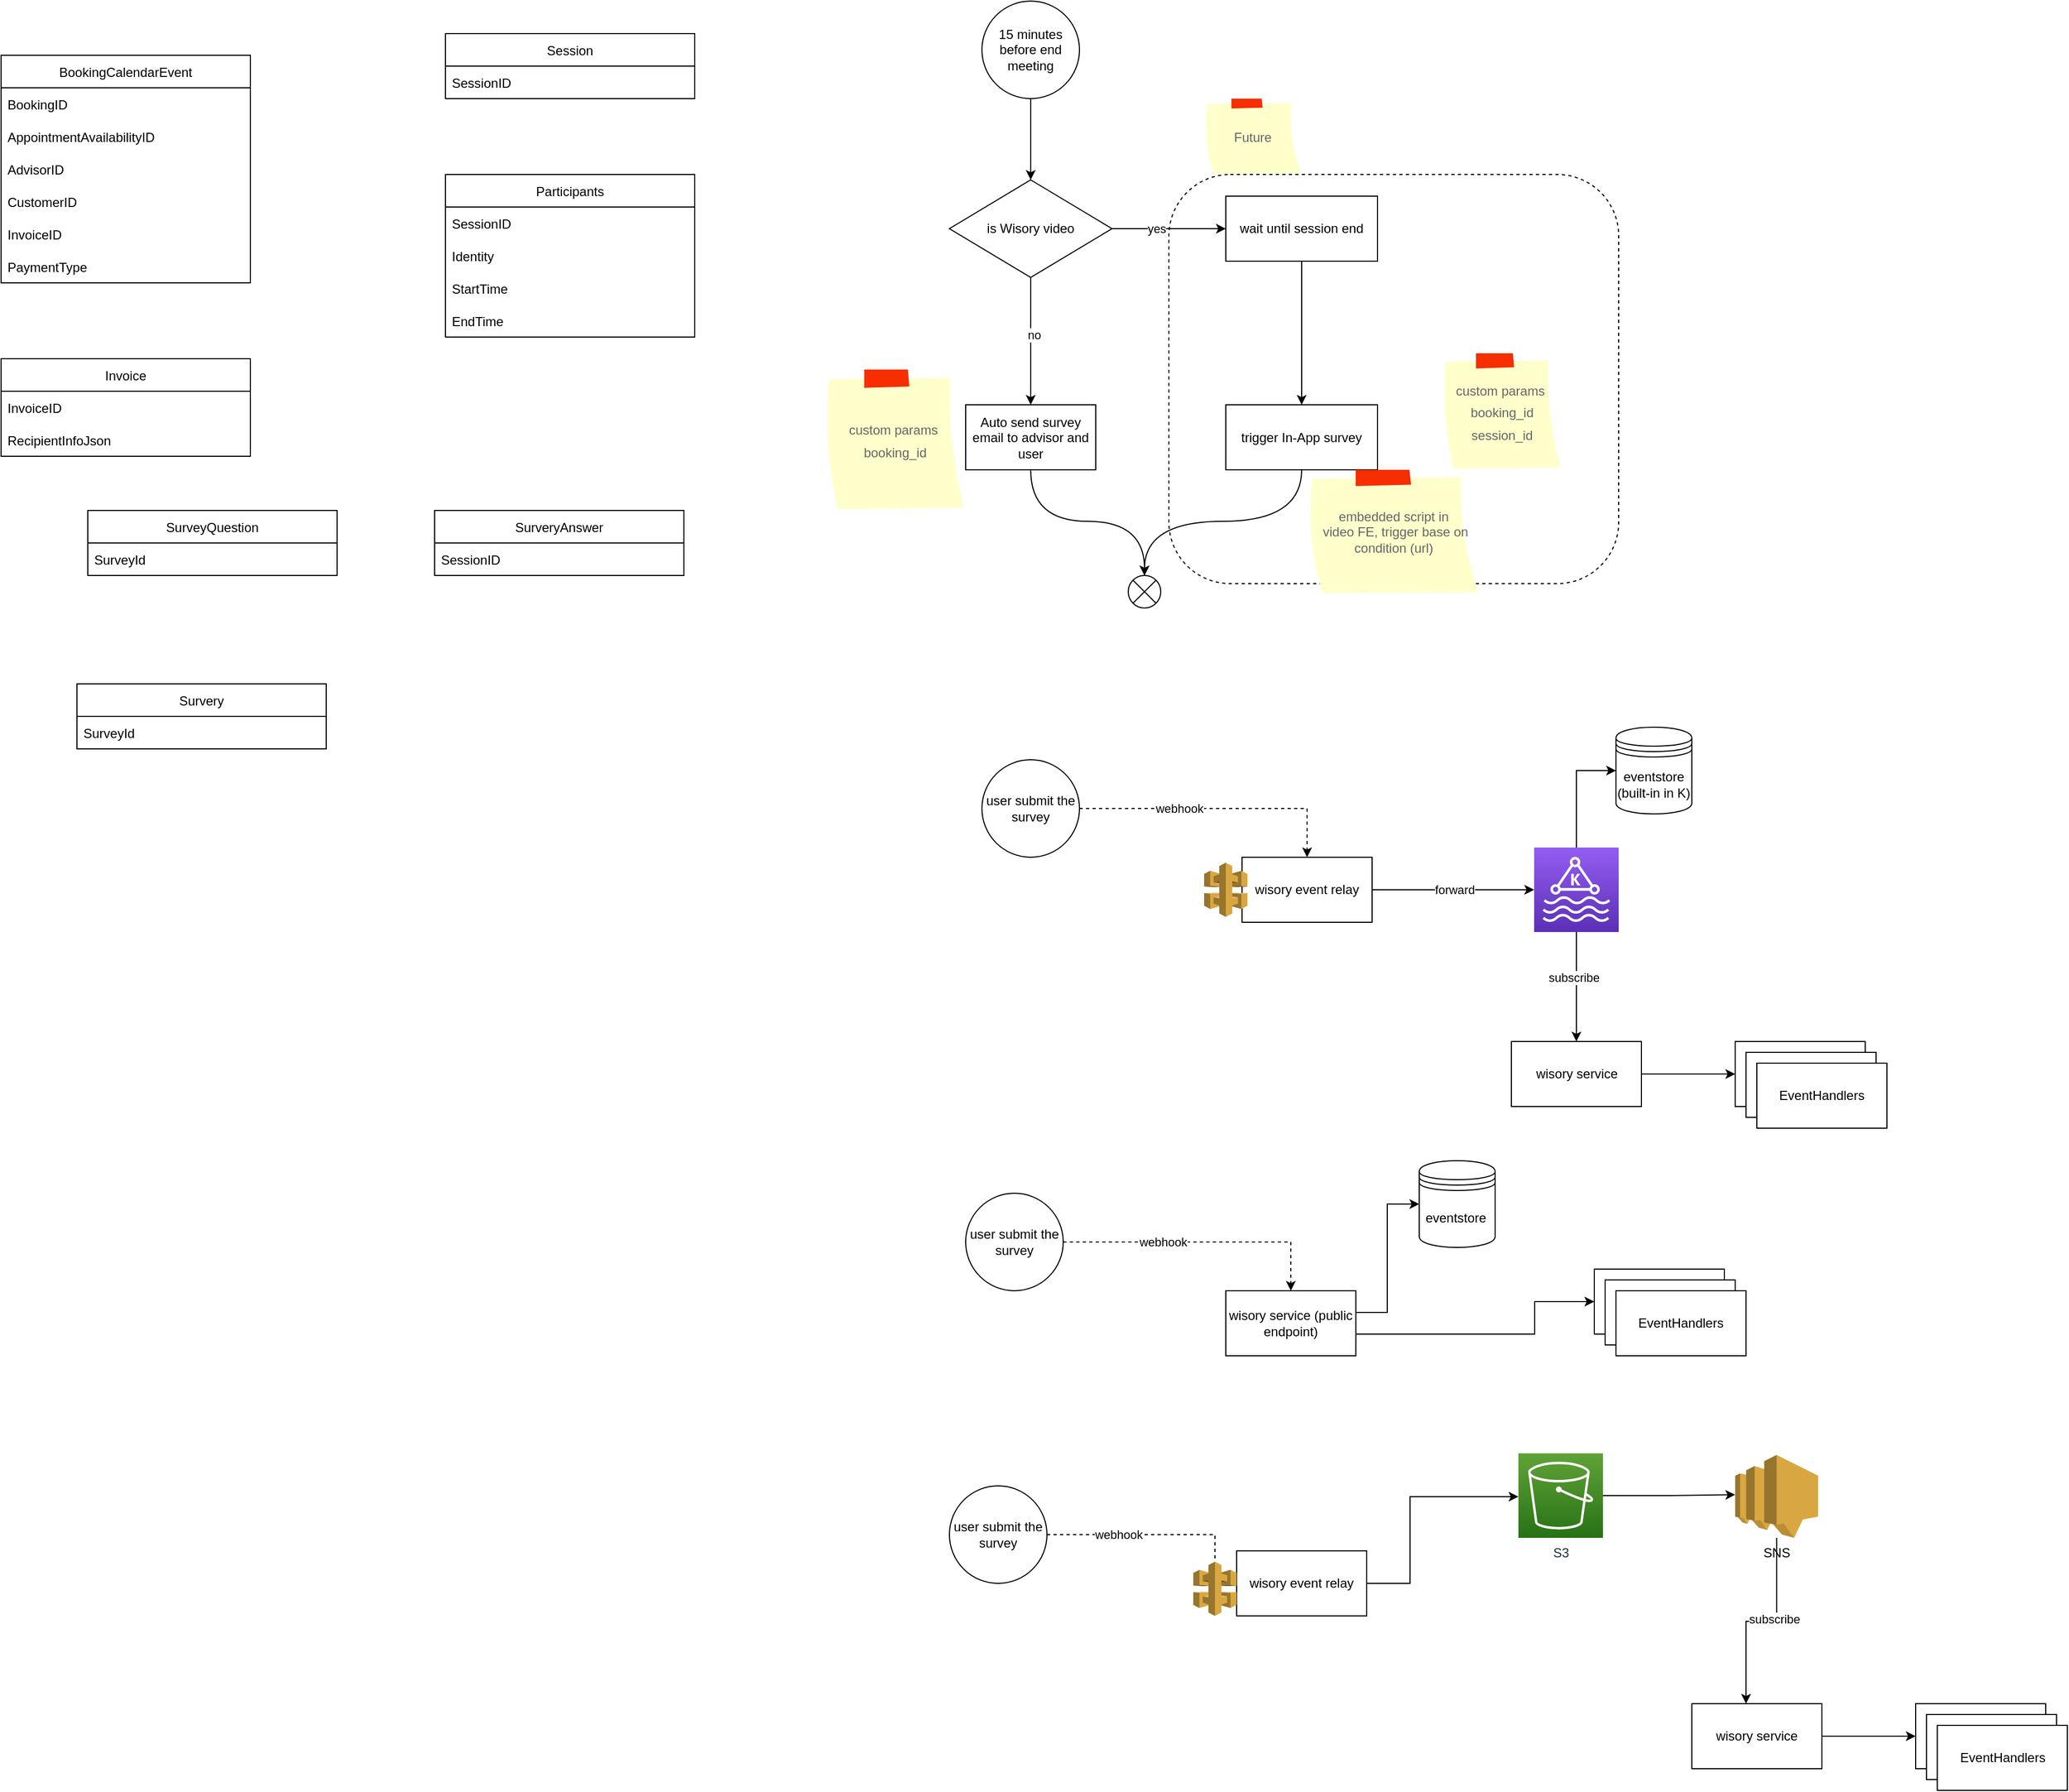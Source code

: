 <mxfile version="17.1.3" type="github">
  <diagram id="lfYgqpBOch2WVpcmcgR3" name="Page-1">
    <mxGraphModel dx="1395" dy="787" grid="0" gridSize="10" guides="1" tooltips="1" connect="1" arrows="1" fold="1" page="0" pageScale="1" pageWidth="850" pageHeight="1100" math="0" shadow="0">
      <root>
        <mxCell id="0" />
        <mxCell id="1" parent="0" />
        <mxCell id="4CbpwEWaP5cOC91pDzxV-26" value="" style="rounded=1;whiteSpace=wrap;html=1;fontSize=12;fontColor=#666666;dashed=1;fillColor=none;" parent="1" vertex="1">
          <mxGeometry x="1147.5" y="190" width="415" height="377.5" as="geometry" />
        </mxCell>
        <mxCell id="_nOZ630G-RLL8ivHzCJn-2" value="BookingCalendarEvent" style="swimlane;fontStyle=0;childLayout=stackLayout;horizontal=1;startSize=30;horizontalStack=0;resizeParent=1;resizeParentMax=0;resizeLast=0;collapsible=1;marginBottom=0;" parent="1" vertex="1">
          <mxGeometry x="70" y="80" width="230" height="210" as="geometry" />
        </mxCell>
        <mxCell id="_nOZ630G-RLL8ivHzCJn-3" value="BookingID" style="text;strokeColor=none;fillColor=none;align=left;verticalAlign=middle;spacingLeft=4;spacingRight=4;overflow=hidden;points=[[0,0.5],[1,0.5]];portConstraint=eastwest;rotatable=0;" parent="_nOZ630G-RLL8ivHzCJn-2" vertex="1">
          <mxGeometry y="30" width="230" height="30" as="geometry" />
        </mxCell>
        <mxCell id="_nOZ630G-RLL8ivHzCJn-4" value="AppointmentAvailabilityID" style="text;strokeColor=none;fillColor=none;align=left;verticalAlign=middle;spacingLeft=4;spacingRight=4;overflow=hidden;points=[[0,0.5],[1,0.5]];portConstraint=eastwest;rotatable=0;" parent="_nOZ630G-RLL8ivHzCJn-2" vertex="1">
          <mxGeometry y="60" width="230" height="30" as="geometry" />
        </mxCell>
        <mxCell id="_nOZ630G-RLL8ivHzCJn-5" value="AdvisorID" style="text;strokeColor=none;fillColor=none;align=left;verticalAlign=middle;spacingLeft=4;spacingRight=4;overflow=hidden;points=[[0,0.5],[1,0.5]];portConstraint=eastwest;rotatable=0;" parent="_nOZ630G-RLL8ivHzCJn-2" vertex="1">
          <mxGeometry y="90" width="230" height="30" as="geometry" />
        </mxCell>
        <mxCell id="_nOZ630G-RLL8ivHzCJn-10" value="CustomerID" style="text;strokeColor=none;fillColor=none;align=left;verticalAlign=middle;spacingLeft=4;spacingRight=4;overflow=hidden;points=[[0,0.5],[1,0.5]];portConstraint=eastwest;rotatable=0;" parent="_nOZ630G-RLL8ivHzCJn-2" vertex="1">
          <mxGeometry y="120" width="230" height="30" as="geometry" />
        </mxCell>
        <mxCell id="_nOZ630G-RLL8ivHzCJn-11" value="InvoiceID" style="text;strokeColor=none;fillColor=none;align=left;verticalAlign=middle;spacingLeft=4;spacingRight=4;overflow=hidden;points=[[0,0.5],[1,0.5]];portConstraint=eastwest;rotatable=0;" parent="_nOZ630G-RLL8ivHzCJn-2" vertex="1">
          <mxGeometry y="150" width="230" height="30" as="geometry" />
        </mxCell>
        <mxCell id="_nOZ630G-RLL8ivHzCJn-18" value="PaymentType" style="text;strokeColor=none;fillColor=none;align=left;verticalAlign=middle;spacingLeft=4;spacingRight=4;overflow=hidden;points=[[0,0.5],[1,0.5]];portConstraint=eastwest;rotatable=0;" parent="_nOZ630G-RLL8ivHzCJn-2" vertex="1">
          <mxGeometry y="180" width="230" height="30" as="geometry" />
        </mxCell>
        <mxCell id="_nOZ630G-RLL8ivHzCJn-12" value="Invoice" style="swimlane;fontStyle=0;childLayout=stackLayout;horizontal=1;startSize=30;horizontalStack=0;resizeParent=1;resizeParentMax=0;resizeLast=0;collapsible=1;marginBottom=0;" parent="1" vertex="1">
          <mxGeometry x="70" y="360" width="230" height="90" as="geometry" />
        </mxCell>
        <mxCell id="_nOZ630G-RLL8ivHzCJn-13" value="InvoiceID" style="text;strokeColor=none;fillColor=none;align=left;verticalAlign=middle;spacingLeft=4;spacingRight=4;overflow=hidden;points=[[0,0.5],[1,0.5]];portConstraint=eastwest;rotatable=0;" parent="_nOZ630G-RLL8ivHzCJn-12" vertex="1">
          <mxGeometry y="30" width="230" height="30" as="geometry" />
        </mxCell>
        <mxCell id="_nOZ630G-RLL8ivHzCJn-14" value="RecipientInfoJson" style="text;strokeColor=none;fillColor=none;align=left;verticalAlign=middle;spacingLeft=4;spacingRight=4;overflow=hidden;points=[[0,0.5],[1,0.5]];portConstraint=eastwest;rotatable=0;" parent="_nOZ630G-RLL8ivHzCJn-12" vertex="1">
          <mxGeometry y="60" width="230" height="30" as="geometry" />
        </mxCell>
        <mxCell id="_nOZ630G-RLL8ivHzCJn-19" value="Session" style="swimlane;fontStyle=0;childLayout=stackLayout;horizontal=1;startSize=30;horizontalStack=0;resizeParent=1;resizeParentMax=0;resizeLast=0;collapsible=1;marginBottom=0;" parent="1" vertex="1">
          <mxGeometry x="480" y="60" width="230" height="60" as="geometry" />
        </mxCell>
        <mxCell id="_nOZ630G-RLL8ivHzCJn-20" value="SessionID" style="text;strokeColor=none;fillColor=none;align=left;verticalAlign=middle;spacingLeft=4;spacingRight=4;overflow=hidden;points=[[0,0.5],[1,0.5]];portConstraint=eastwest;rotatable=0;" parent="_nOZ630G-RLL8ivHzCJn-19" vertex="1">
          <mxGeometry y="30" width="230" height="30" as="geometry" />
        </mxCell>
        <mxCell id="_nOZ630G-RLL8ivHzCJn-26" value="Participants" style="swimlane;fontStyle=0;childLayout=stackLayout;horizontal=1;startSize=30;horizontalStack=0;resizeParent=1;resizeParentMax=0;resizeLast=0;collapsible=1;marginBottom=0;" parent="1" vertex="1">
          <mxGeometry x="480" y="190" width="230" height="150" as="geometry" />
        </mxCell>
        <mxCell id="_nOZ630G-RLL8ivHzCJn-27" value="SessionID" style="text;strokeColor=none;fillColor=none;align=left;verticalAlign=middle;spacingLeft=4;spacingRight=4;overflow=hidden;points=[[0,0.5],[1,0.5]];portConstraint=eastwest;rotatable=0;" parent="_nOZ630G-RLL8ivHzCJn-26" vertex="1">
          <mxGeometry y="30" width="230" height="30" as="geometry" />
        </mxCell>
        <mxCell id="_nOZ630G-RLL8ivHzCJn-28" value="Identity" style="text;strokeColor=none;fillColor=none;align=left;verticalAlign=middle;spacingLeft=4;spacingRight=4;overflow=hidden;points=[[0,0.5],[1,0.5]];portConstraint=eastwest;rotatable=0;" parent="_nOZ630G-RLL8ivHzCJn-26" vertex="1">
          <mxGeometry y="60" width="230" height="30" as="geometry" />
        </mxCell>
        <mxCell id="_nOZ630G-RLL8ivHzCJn-29" value="StartTime" style="text;strokeColor=none;fillColor=none;align=left;verticalAlign=middle;spacingLeft=4;spacingRight=4;overflow=hidden;points=[[0,0.5],[1,0.5]];portConstraint=eastwest;rotatable=0;" parent="_nOZ630G-RLL8ivHzCJn-26" vertex="1">
          <mxGeometry y="90" width="230" height="30" as="geometry" />
        </mxCell>
        <mxCell id="_nOZ630G-RLL8ivHzCJn-30" value="EndTime" style="text;strokeColor=none;fillColor=none;align=left;verticalAlign=middle;spacingLeft=4;spacingRight=4;overflow=hidden;points=[[0,0.5],[1,0.5]];portConstraint=eastwest;rotatable=0;" parent="_nOZ630G-RLL8ivHzCJn-26" vertex="1">
          <mxGeometry y="120" width="230" height="30" as="geometry" />
        </mxCell>
        <mxCell id="_nOZ630G-RLL8ivHzCJn-32" value="SurveyQuestion" style="swimlane;fontStyle=0;childLayout=stackLayout;horizontal=1;startSize=30;horizontalStack=0;resizeParent=1;resizeParentMax=0;resizeLast=0;collapsible=1;marginBottom=0;" parent="1" vertex="1">
          <mxGeometry x="150" y="500" width="230" height="60" as="geometry" />
        </mxCell>
        <mxCell id="_nOZ630G-RLL8ivHzCJn-33" value="SurveyId" style="text;strokeColor=none;fillColor=none;align=left;verticalAlign=middle;spacingLeft=4;spacingRight=4;overflow=hidden;points=[[0,0.5],[1,0.5]];portConstraint=eastwest;rotatable=0;" parent="_nOZ630G-RLL8ivHzCJn-32" vertex="1">
          <mxGeometry y="30" width="230" height="30" as="geometry" />
        </mxCell>
        <mxCell id="_nOZ630G-RLL8ivHzCJn-34" value="SurveryAnswer" style="swimlane;fontStyle=0;childLayout=stackLayout;horizontal=1;startSize=30;horizontalStack=0;resizeParent=1;resizeParentMax=0;resizeLast=0;collapsible=1;marginBottom=0;" parent="1" vertex="1">
          <mxGeometry x="470" y="500" width="230" height="60" as="geometry" />
        </mxCell>
        <mxCell id="_nOZ630G-RLL8ivHzCJn-35" value="SessionID" style="text;strokeColor=none;fillColor=none;align=left;verticalAlign=middle;spacingLeft=4;spacingRight=4;overflow=hidden;points=[[0,0.5],[1,0.5]];portConstraint=eastwest;rotatable=0;" parent="_nOZ630G-RLL8ivHzCJn-34" vertex="1">
          <mxGeometry y="30" width="230" height="30" as="geometry" />
        </mxCell>
        <mxCell id="_nOZ630G-RLL8ivHzCJn-37" value="Survery" style="swimlane;fontStyle=0;childLayout=stackLayout;horizontal=1;startSize=30;horizontalStack=0;resizeParent=1;resizeParentMax=0;resizeLast=0;collapsible=1;marginBottom=0;" parent="1" vertex="1">
          <mxGeometry x="140" y="660" width="230" height="60" as="geometry" />
        </mxCell>
        <mxCell id="_nOZ630G-RLL8ivHzCJn-38" value="SurveyId" style="text;strokeColor=none;fillColor=none;align=left;verticalAlign=middle;spacingLeft=4;spacingRight=4;overflow=hidden;points=[[0,0.5],[1,0.5]];portConstraint=eastwest;rotatable=0;" parent="_nOZ630G-RLL8ivHzCJn-37" vertex="1">
          <mxGeometry y="30" width="230" height="30" as="geometry" />
        </mxCell>
        <mxCell id="4CbpwEWaP5cOC91pDzxV-5" style="edgeStyle=orthogonalEdgeStyle;orthogonalLoop=1;jettySize=auto;html=1;curved=1;" parent="1" source="4CbpwEWaP5cOC91pDzxV-3" target="4CbpwEWaP5cOC91pDzxV-4" edge="1">
          <mxGeometry relative="1" as="geometry" />
        </mxCell>
        <mxCell id="4CbpwEWaP5cOC91pDzxV-3" value="15 minutes before end meeting" style="ellipse;whiteSpace=wrap;html=1;aspect=fixed;" parent="1" vertex="1">
          <mxGeometry x="975" y="30" width="90" height="90" as="geometry" />
        </mxCell>
        <mxCell id="4CbpwEWaP5cOC91pDzxV-7" value="" style="edgeStyle=orthogonalEdgeStyle;orthogonalLoop=1;jettySize=auto;html=1;curved=1;" parent="1" source="4CbpwEWaP5cOC91pDzxV-4" target="4CbpwEWaP5cOC91pDzxV-6" edge="1">
          <mxGeometry relative="1" as="geometry" />
        </mxCell>
        <mxCell id="4CbpwEWaP5cOC91pDzxV-10" value="yes" style="edgeLabel;html=1;align=center;verticalAlign=middle;resizable=0;points=[];" parent="4CbpwEWaP5cOC91pDzxV-7" vertex="1" connectable="0">
          <mxGeometry x="-0.233" y="1" relative="1" as="geometry">
            <mxPoint y="1" as="offset" />
          </mxGeometry>
        </mxCell>
        <mxCell id="4CbpwEWaP5cOC91pDzxV-9" value="" style="edgeStyle=orthogonalEdgeStyle;orthogonalLoop=1;jettySize=auto;html=1;curved=1;" parent="1" source="4CbpwEWaP5cOC91pDzxV-4" target="4CbpwEWaP5cOC91pDzxV-8" edge="1">
          <mxGeometry relative="1" as="geometry" />
        </mxCell>
        <mxCell id="4CbpwEWaP5cOC91pDzxV-11" value="no" style="edgeLabel;html=1;align=center;verticalAlign=middle;resizable=0;points=[];" parent="4CbpwEWaP5cOC91pDzxV-9" vertex="1" connectable="0">
          <mxGeometry x="-0.1" y="3" relative="1" as="geometry">
            <mxPoint as="offset" />
          </mxGeometry>
        </mxCell>
        <mxCell id="4CbpwEWaP5cOC91pDzxV-4" value="is Wisory video" style="rhombus;whiteSpace=wrap;html=1;" parent="1" vertex="1">
          <mxGeometry x="945" y="195" width="150" height="90" as="geometry" />
        </mxCell>
        <mxCell id="4CbpwEWaP5cOC91pDzxV-14" value="" style="edgeStyle=orthogonalEdgeStyle;orthogonalLoop=1;jettySize=auto;html=1;curved=1;" parent="1" source="4CbpwEWaP5cOC91pDzxV-6" target="4CbpwEWaP5cOC91pDzxV-13" edge="1">
          <mxGeometry relative="1" as="geometry" />
        </mxCell>
        <mxCell id="4CbpwEWaP5cOC91pDzxV-6" value="wait until session end" style="whiteSpace=wrap;html=1;" parent="1" vertex="1">
          <mxGeometry x="1200" y="210" width="140" height="60" as="geometry" />
        </mxCell>
        <mxCell id="4CbpwEWaP5cOC91pDzxV-22" style="edgeStyle=orthogonalEdgeStyle;orthogonalLoop=1;jettySize=auto;html=1;entryX=0.5;entryY=0;entryDx=0;entryDy=0;fontSize=12;fontColor=#666666;curved=1;" parent="1" source="4CbpwEWaP5cOC91pDzxV-8" target="4CbpwEWaP5cOC91pDzxV-21" edge="1">
          <mxGeometry relative="1" as="geometry">
            <Array as="points">
              <mxPoint x="1020" y="510" />
              <mxPoint x="1125" y="510" />
            </Array>
          </mxGeometry>
        </mxCell>
        <mxCell id="4CbpwEWaP5cOC91pDzxV-8" value="Auto send survey email to advisor and user" style="whiteSpace=wrap;html=1;" parent="1" vertex="1">
          <mxGeometry x="960" y="402.5" width="120" height="60" as="geometry" />
        </mxCell>
        <mxCell id="4CbpwEWaP5cOC91pDzxV-23" style="edgeStyle=orthogonalEdgeStyle;orthogonalLoop=1;jettySize=auto;html=1;entryX=0.5;entryY=0;entryDx=0;entryDy=0;fontSize=12;fontColor=#666666;curved=1;" parent="1" source="4CbpwEWaP5cOC91pDzxV-13" target="4CbpwEWaP5cOC91pDzxV-21" edge="1">
          <mxGeometry relative="1" as="geometry">
            <Array as="points">
              <mxPoint x="1270" y="510" />
              <mxPoint x="1125" y="510" />
            </Array>
          </mxGeometry>
        </mxCell>
        <mxCell id="4CbpwEWaP5cOC91pDzxV-13" value="trigger In-App survey" style="whiteSpace=wrap;html=1;" parent="1" vertex="1">
          <mxGeometry x="1200" y="402.5" width="140" height="60" as="geometry" />
        </mxCell>
        <mxCell id="4CbpwEWaP5cOC91pDzxV-15" value="&lt;font style=&quot;font-size: 12px&quot;&gt;embedded&amp;nbsp;script in&lt;br&gt;&amp;nbsp;video FE, trigger base on condition (url)&lt;/font&gt;" style="strokeWidth=1;shadow=0;dashed=0;align=center;html=1;shape=mxgraph.mockup.text.stickyNote2;fontColor=#666666;mainText=;fontSize=10;whiteSpace=wrap;fillColor=#ffffcc;strokeColor=#F62E00;" parent="1" vertex="1">
          <mxGeometry x="1275" y="462.5" width="160" height="115" as="geometry" />
        </mxCell>
        <mxCell id="4CbpwEWaP5cOC91pDzxV-17" value="&lt;font style=&quot;font-size: 12px&quot;&gt;custom params&amp;nbsp;&lt;br&gt;booking_id&lt;/font&gt;" style="strokeWidth=1;shadow=0;dashed=0;align=center;html=1;shape=mxgraph.mockup.text.stickyNote2;fontColor=#666666;mainText=;fontSize=17;whiteSpace=wrap;fillColor=#ffffcc;strokeColor=#F62E00;" parent="1" vertex="1">
          <mxGeometry x="830" y="370" width="130" height="130" as="geometry" />
        </mxCell>
        <mxCell id="4CbpwEWaP5cOC91pDzxV-18" value="&lt;font style=&quot;font-size: 12px&quot;&gt;custom params&amp;nbsp;&lt;br&gt;booking_id&lt;br&gt;session_id&lt;br&gt;&lt;/font&gt;" style="strokeWidth=1;shadow=0;dashed=0;align=center;html=1;shape=mxgraph.mockup.text.stickyNote2;fontColor=#666666;mainText=;fontSize=17;whiteSpace=wrap;fillColor=#ffffcc;strokeColor=#F62E00;" parent="1" vertex="1">
          <mxGeometry x="1400" y="355" width="110" height="107.5" as="geometry" />
        </mxCell>
        <mxCell id="4CbpwEWaP5cOC91pDzxV-21" value="" style="shape=sumEllipse;perimeter=ellipsePerimeter;whiteSpace=wrap;html=1;backgroundOutline=1;fontSize=12;fontColor=#666666;" parent="1" vertex="1">
          <mxGeometry x="1110" y="560" width="30" height="30" as="geometry" />
        </mxCell>
        <mxCell id="jTlIyfF6Z50imKtyUBh5-2" value="&lt;span style=&quot;font-size: 12px&quot;&gt;Future&lt;/span&gt;" style="strokeWidth=1;shadow=0;dashed=0;align=center;html=1;shape=mxgraph.mockup.text.stickyNote2;fontColor=#666666;mainText=;fontSize=17;whiteSpace=wrap;fillColor=#ffffcc;strokeColor=#F62E00;" vertex="1" parent="1">
          <mxGeometry x="1180" y="120" width="90" height="70" as="geometry" />
        </mxCell>
        <mxCell id="jTlIyfF6Z50imKtyUBh5-6" style="edgeStyle=orthogonalEdgeStyle;rounded=0;orthogonalLoop=1;jettySize=auto;html=1;entryX=0.5;entryY=0;entryDx=0;entryDy=0;dashed=1;" edge="1" parent="1" source="jTlIyfF6Z50imKtyUBh5-3" target="jTlIyfF6Z50imKtyUBh5-5">
          <mxGeometry relative="1" as="geometry" />
        </mxCell>
        <mxCell id="jTlIyfF6Z50imKtyUBh5-7" value="webhook" style="edgeLabel;html=1;align=center;verticalAlign=middle;resizable=0;points=[];" vertex="1" connectable="0" parent="jTlIyfF6Z50imKtyUBh5-6">
          <mxGeometry x="-0.285" relative="1" as="geometry">
            <mxPoint x="1" as="offset" />
          </mxGeometry>
        </mxCell>
        <mxCell id="jTlIyfF6Z50imKtyUBh5-3" value="user submit the survey" style="ellipse;whiteSpace=wrap;html=1;aspect=fixed;" vertex="1" parent="1">
          <mxGeometry x="975" y="730" width="90" height="90" as="geometry" />
        </mxCell>
        <mxCell id="jTlIyfF6Z50imKtyUBh5-9" style="edgeStyle=orthogonalEdgeStyle;rounded=0;orthogonalLoop=1;jettySize=auto;html=1;" edge="1" parent="1" source="jTlIyfF6Z50imKtyUBh5-5" target="jTlIyfF6Z50imKtyUBh5-8">
          <mxGeometry relative="1" as="geometry" />
        </mxCell>
        <mxCell id="jTlIyfF6Z50imKtyUBh5-10" value="forward" style="edgeLabel;html=1;align=center;verticalAlign=middle;resizable=0;points=[];" vertex="1" connectable="0" parent="jTlIyfF6Z50imKtyUBh5-9">
          <mxGeometry x="-0.339" y="2" relative="1" as="geometry">
            <mxPoint x="26" y="2" as="offset" />
          </mxGeometry>
        </mxCell>
        <mxCell id="jTlIyfF6Z50imKtyUBh5-5" value="wisory event relay" style="rounded=0;whiteSpace=wrap;html=1;" vertex="1" parent="1">
          <mxGeometry x="1215" y="820" width="120" height="60" as="geometry" />
        </mxCell>
        <mxCell id="jTlIyfF6Z50imKtyUBh5-12" style="edgeStyle=orthogonalEdgeStyle;rounded=0;orthogonalLoop=1;jettySize=auto;html=1;entryX=0;entryY=0.5;entryDx=0;entryDy=0;" edge="1" parent="1" source="jTlIyfF6Z50imKtyUBh5-8" target="jTlIyfF6Z50imKtyUBh5-11">
          <mxGeometry relative="1" as="geometry" />
        </mxCell>
        <mxCell id="jTlIyfF6Z50imKtyUBh5-14" style="edgeStyle=orthogonalEdgeStyle;rounded=0;orthogonalLoop=1;jettySize=auto;html=1;" edge="1" parent="1" source="jTlIyfF6Z50imKtyUBh5-8" target="jTlIyfF6Z50imKtyUBh5-13">
          <mxGeometry relative="1" as="geometry" />
        </mxCell>
        <mxCell id="jTlIyfF6Z50imKtyUBh5-15" value="subscribe" style="edgeLabel;html=1;align=center;verticalAlign=middle;resizable=0;points=[];" vertex="1" connectable="0" parent="jTlIyfF6Z50imKtyUBh5-14">
          <mxGeometry x="-0.175" y="-3" relative="1" as="geometry">
            <mxPoint as="offset" />
          </mxGeometry>
        </mxCell>
        <mxCell id="jTlIyfF6Z50imKtyUBh5-8" value="" style="sketch=0;points=[[0,0,0],[0.25,0,0],[0.5,0,0],[0.75,0,0],[1,0,0],[0,1,0],[0.25,1,0],[0.5,1,0],[0.75,1,0],[1,1,0],[0,0.25,0],[0,0.5,0],[0,0.75,0],[1,0.25,0],[1,0.5,0],[1,0.75,0]];outlineConnect=0;fontColor=#232F3E;gradientColor=#945DF2;gradientDirection=north;fillColor=#5A30B5;strokeColor=#ffffff;dashed=0;verticalLabelPosition=bottom;verticalAlign=top;align=center;html=1;fontSize=12;fontStyle=0;aspect=fixed;shape=mxgraph.aws4.resourceIcon;resIcon=mxgraph.aws4.managed_streaming_for_kafka;" vertex="1" parent="1">
          <mxGeometry x="1484.5" y="811" width="78" height="78" as="geometry" />
        </mxCell>
        <mxCell id="jTlIyfF6Z50imKtyUBh5-11" value="eventstore (built-in in K)" style="shape=datastore;whiteSpace=wrap;html=1;" vertex="1" parent="1">
          <mxGeometry x="1560" y="700" width="70" height="80" as="geometry" />
        </mxCell>
        <mxCell id="jTlIyfF6Z50imKtyUBh5-23" style="edgeStyle=orthogonalEdgeStyle;rounded=0;orthogonalLoop=1;jettySize=auto;html=1;entryX=0;entryY=0.5;entryDx=0;entryDy=0;" edge="1" parent="1" source="jTlIyfF6Z50imKtyUBh5-13" target="jTlIyfF6Z50imKtyUBh5-16">
          <mxGeometry relative="1" as="geometry" />
        </mxCell>
        <mxCell id="jTlIyfF6Z50imKtyUBh5-13" value="wisory service" style="rounded=0;whiteSpace=wrap;html=1;" vertex="1" parent="1">
          <mxGeometry x="1463.5" y="990" width="120" height="60" as="geometry" />
        </mxCell>
        <mxCell id="jTlIyfF6Z50imKtyUBh5-22" value="" style="group" vertex="1" connectable="0" parent="1">
          <mxGeometry x="1670" y="990" width="140" height="80" as="geometry" />
        </mxCell>
        <mxCell id="jTlIyfF6Z50imKtyUBh5-16" value="EventHandlers" style="rounded=0;whiteSpace=wrap;html=1;" vertex="1" parent="jTlIyfF6Z50imKtyUBh5-22">
          <mxGeometry width="120" height="60" as="geometry" />
        </mxCell>
        <mxCell id="jTlIyfF6Z50imKtyUBh5-19" value="EventHandlers" style="rounded=0;whiteSpace=wrap;html=1;" vertex="1" parent="jTlIyfF6Z50imKtyUBh5-22">
          <mxGeometry x="10" y="10" width="120" height="60" as="geometry" />
        </mxCell>
        <mxCell id="jTlIyfF6Z50imKtyUBh5-20" value="EventHandlers" style="rounded=0;whiteSpace=wrap;html=1;" vertex="1" parent="jTlIyfF6Z50imKtyUBh5-22">
          <mxGeometry x="20" y="20" width="120" height="60" as="geometry" />
        </mxCell>
        <mxCell id="jTlIyfF6Z50imKtyUBh5-24" style="edgeStyle=orthogonalEdgeStyle;rounded=0;orthogonalLoop=1;jettySize=auto;html=1;entryX=0.5;entryY=0;entryDx=0;entryDy=0;dashed=1;" edge="1" source="jTlIyfF6Z50imKtyUBh5-26" target="jTlIyfF6Z50imKtyUBh5-29" parent="1">
          <mxGeometry relative="1" as="geometry" />
        </mxCell>
        <mxCell id="jTlIyfF6Z50imKtyUBh5-25" value="webhook" style="edgeLabel;html=1;align=center;verticalAlign=middle;resizable=0;points=[];" vertex="1" connectable="0" parent="jTlIyfF6Z50imKtyUBh5-24">
          <mxGeometry x="-0.285" relative="1" as="geometry">
            <mxPoint x="1" as="offset" />
          </mxGeometry>
        </mxCell>
        <mxCell id="jTlIyfF6Z50imKtyUBh5-26" value="user submit the survey" style="ellipse;whiteSpace=wrap;html=1;aspect=fixed;" vertex="1" parent="1">
          <mxGeometry x="960" y="1130" width="90" height="90" as="geometry" />
        </mxCell>
        <mxCell id="jTlIyfF6Z50imKtyUBh5-42" style="edgeStyle=orthogonalEdgeStyle;rounded=0;orthogonalLoop=1;jettySize=auto;html=1;entryX=0;entryY=0.5;entryDx=0;entryDy=0;" edge="1" parent="1" source="jTlIyfF6Z50imKtyUBh5-29" target="jTlIyfF6Z50imKtyUBh5-38">
          <mxGeometry relative="1" as="geometry">
            <Array as="points">
              <mxPoint x="1485" y="1260" />
              <mxPoint x="1485" y="1230" />
            </Array>
          </mxGeometry>
        </mxCell>
        <mxCell id="jTlIyfF6Z50imKtyUBh5-29" value="wisory service (public endpoint)" style="rounded=0;whiteSpace=wrap;html=1;" vertex="1" parent="1">
          <mxGeometry x="1200" y="1220" width="120" height="60" as="geometry" />
        </mxCell>
        <mxCell id="jTlIyfF6Z50imKtyUBh5-30" style="edgeStyle=orthogonalEdgeStyle;rounded=0;orthogonalLoop=1;jettySize=auto;html=1;entryX=0;entryY=0.5;entryDx=0;entryDy=0;" edge="1" source="jTlIyfF6Z50imKtyUBh5-29" target="jTlIyfF6Z50imKtyUBh5-34" parent="1">
          <mxGeometry relative="1" as="geometry">
            <mxPoint x="1508.529" y="1211" as="sourcePoint" />
            <Array as="points">
              <mxPoint x="1349" y="1240" />
              <mxPoint x="1349" y="1140" />
            </Array>
          </mxGeometry>
        </mxCell>
        <mxCell id="jTlIyfF6Z50imKtyUBh5-34" value="eventstore&amp;nbsp;" style="shape=datastore;whiteSpace=wrap;html=1;" vertex="1" parent="1">
          <mxGeometry x="1378.5" y="1100" width="70" height="80" as="geometry" />
        </mxCell>
        <mxCell id="jTlIyfF6Z50imKtyUBh5-37" value="" style="group" vertex="1" connectable="0" parent="1">
          <mxGeometry x="1540" y="1200" width="140" height="80" as="geometry" />
        </mxCell>
        <mxCell id="jTlIyfF6Z50imKtyUBh5-38" value="EventHandlers" style="rounded=0;whiteSpace=wrap;html=1;" vertex="1" parent="jTlIyfF6Z50imKtyUBh5-37">
          <mxGeometry width="120" height="60" as="geometry" />
        </mxCell>
        <mxCell id="jTlIyfF6Z50imKtyUBh5-39" value="EventHandlers" style="rounded=0;whiteSpace=wrap;html=1;" vertex="1" parent="jTlIyfF6Z50imKtyUBh5-37">
          <mxGeometry x="10" y="10" width="120" height="60" as="geometry" />
        </mxCell>
        <mxCell id="jTlIyfF6Z50imKtyUBh5-40" value="EventHandlers" style="rounded=0;whiteSpace=wrap;html=1;" vertex="1" parent="jTlIyfF6Z50imKtyUBh5-37">
          <mxGeometry x="20" y="20" width="120" height="60" as="geometry" />
        </mxCell>
        <mxCell id="jTlIyfF6Z50imKtyUBh5-43" style="edgeStyle=orthogonalEdgeStyle;rounded=0;orthogonalLoop=1;jettySize=auto;html=1;entryX=0.5;entryY=0;entryDx=0;entryDy=0;dashed=1;startArrow=none;" edge="1" source="jTlIyfF6Z50imKtyUBh5-58" parent="1">
          <mxGeometry relative="1" as="geometry">
            <mxPoint x="1245" y="1490" as="targetPoint" />
          </mxGeometry>
        </mxCell>
        <mxCell id="jTlIyfF6Z50imKtyUBh5-45" value="user submit the survey" style="ellipse;whiteSpace=wrap;html=1;aspect=fixed;" vertex="1" parent="1">
          <mxGeometry x="945" y="1400" width="90" height="90" as="geometry" />
        </mxCell>
        <mxCell id="jTlIyfF6Z50imKtyUBh5-48" style="edgeStyle=orthogonalEdgeStyle;rounded=0;orthogonalLoop=1;jettySize=auto;html=1;" edge="1" target="jTlIyfF6Z50imKtyUBh5-55" parent="1">
          <mxGeometry relative="1" as="geometry">
            <mxPoint x="1305" y="1510.059" as="sourcePoint" />
            <mxPoint x="1363.5" y="1410" as="targetPoint" />
            <Array as="points">
              <mxPoint x="1305" y="1490" />
              <mxPoint x="1370" y="1490" />
              <mxPoint x="1370" y="1410" />
            </Array>
          </mxGeometry>
        </mxCell>
        <mxCell id="jTlIyfF6Z50imKtyUBh5-54" value="wisory event relay" style="rounded=0;whiteSpace=wrap;html=1;" vertex="1" parent="1">
          <mxGeometry x="1210" y="1460" width="120" height="60" as="geometry" />
        </mxCell>
        <mxCell id="jTlIyfF6Z50imKtyUBh5-63" style="edgeStyle=orthogonalEdgeStyle;rounded=0;orthogonalLoop=1;jettySize=auto;html=1;entryX=0;entryY=0.48;entryDx=0;entryDy=0;entryPerimeter=0;" edge="1" parent="1" source="jTlIyfF6Z50imKtyUBh5-55" target="jTlIyfF6Z50imKtyUBh5-62">
          <mxGeometry relative="1" as="geometry" />
        </mxCell>
        <mxCell id="jTlIyfF6Z50imKtyUBh5-55" value="S3" style="sketch=0;points=[[0,0,0],[0.25,0,0],[0.5,0,0],[0.75,0,0],[1,0,0],[0,1,0],[0.25,1,0],[0.5,1,0],[0.75,1,0],[1,1,0],[0,0.25,0],[0,0.5,0],[0,0.75,0],[1,0.25,0],[1,0.5,0],[1,0.75,0]];outlineConnect=0;fontColor=#232F3E;gradientColor=#60A337;gradientDirection=north;fillColor=#277116;strokeColor=#ffffff;dashed=0;verticalLabelPosition=bottom;verticalAlign=top;align=center;html=1;fontSize=12;fontStyle=0;aspect=fixed;shape=mxgraph.aws4.resourceIcon;resIcon=mxgraph.aws4.s3;" vertex="1" parent="1">
          <mxGeometry x="1470" y="1370" width="78" height="78" as="geometry" />
        </mxCell>
        <mxCell id="jTlIyfF6Z50imKtyUBh5-56" value="" style="outlineConnect=0;dashed=0;verticalLabelPosition=bottom;verticalAlign=top;align=center;html=1;shape=mxgraph.aws3.api_gateway;fillColor=#D9A741;gradientColor=none;" vertex="1" parent="1">
          <mxGeometry x="1180" y="825" width="40" height="50" as="geometry" />
        </mxCell>
        <mxCell id="jTlIyfF6Z50imKtyUBh5-58" value="" style="outlineConnect=0;dashed=0;verticalLabelPosition=bottom;verticalAlign=top;align=center;html=1;shape=mxgraph.aws3.api_gateway;fillColor=#D9A741;gradientColor=none;" vertex="1" parent="1">
          <mxGeometry x="1170" y="1470" width="40" height="50" as="geometry" />
        </mxCell>
        <mxCell id="jTlIyfF6Z50imKtyUBh5-59" value="" style="edgeStyle=orthogonalEdgeStyle;rounded=0;orthogonalLoop=1;jettySize=auto;html=1;entryX=0.5;entryY=0;entryDx=0;entryDy=0;dashed=1;endArrow=none;" edge="1" parent="1" source="jTlIyfF6Z50imKtyUBh5-45" target="jTlIyfF6Z50imKtyUBh5-58">
          <mxGeometry relative="1" as="geometry">
            <mxPoint x="1035" y="1445" as="sourcePoint" />
            <mxPoint x="1245" y="1490" as="targetPoint" />
          </mxGeometry>
        </mxCell>
        <mxCell id="jTlIyfF6Z50imKtyUBh5-60" value="webhook" style="edgeLabel;html=1;align=center;verticalAlign=middle;resizable=0;points=[];" vertex="1" connectable="0" parent="jTlIyfF6Z50imKtyUBh5-59">
          <mxGeometry x="-0.285" relative="1" as="geometry">
            <mxPoint x="1" as="offset" />
          </mxGeometry>
        </mxCell>
        <mxCell id="jTlIyfF6Z50imKtyUBh5-62" value="SNS" style="outlineConnect=0;dashed=0;verticalLabelPosition=bottom;verticalAlign=top;align=center;html=1;shape=mxgraph.aws3.sns;fillColor=#D9A741;gradientColor=none;" vertex="1" parent="1">
          <mxGeometry x="1670" y="1371.5" width="76.5" height="76.5" as="geometry" />
        </mxCell>
        <mxCell id="jTlIyfF6Z50imKtyUBh5-64" style="edgeStyle=orthogonalEdgeStyle;rounded=0;orthogonalLoop=1;jettySize=auto;html=1;" edge="1" target="jTlIyfF6Z50imKtyUBh5-66" parent="1" source="jTlIyfF6Z50imKtyUBh5-62">
          <mxGeometry relative="1" as="geometry">
            <mxPoint x="1690" y="1500" as="sourcePoint" />
            <Array as="points">
              <mxPoint x="1708" y="1525" />
              <mxPoint x="1680" y="1525" />
            </Array>
          </mxGeometry>
        </mxCell>
        <mxCell id="jTlIyfF6Z50imKtyUBh5-65" value="subscribe" style="edgeLabel;html=1;align=center;verticalAlign=middle;resizable=0;points=[];" vertex="1" connectable="0" parent="jTlIyfF6Z50imKtyUBh5-64">
          <mxGeometry x="-0.175" y="-3" relative="1" as="geometry">
            <mxPoint as="offset" />
          </mxGeometry>
        </mxCell>
        <mxCell id="jTlIyfF6Z50imKtyUBh5-66" value="wisory service" style="rounded=0;whiteSpace=wrap;html=1;" vertex="1" parent="1">
          <mxGeometry x="1630" y="1601" width="120" height="60" as="geometry" />
        </mxCell>
        <mxCell id="jTlIyfF6Z50imKtyUBh5-67" value="" style="group" vertex="1" connectable="0" parent="1">
          <mxGeometry x="1836.5" y="1601" width="140" height="80" as="geometry" />
        </mxCell>
        <mxCell id="jTlIyfF6Z50imKtyUBh5-68" value="EventHandlers" style="rounded=0;whiteSpace=wrap;html=1;" vertex="1" parent="jTlIyfF6Z50imKtyUBh5-67">
          <mxGeometry width="120" height="60" as="geometry" />
        </mxCell>
        <mxCell id="jTlIyfF6Z50imKtyUBh5-69" value="EventHandlers" style="rounded=0;whiteSpace=wrap;html=1;" vertex="1" parent="jTlIyfF6Z50imKtyUBh5-67">
          <mxGeometry x="10" y="10" width="120" height="60" as="geometry" />
        </mxCell>
        <mxCell id="jTlIyfF6Z50imKtyUBh5-70" value="EventHandlers" style="rounded=0;whiteSpace=wrap;html=1;" vertex="1" parent="jTlIyfF6Z50imKtyUBh5-67">
          <mxGeometry x="20" y="20" width="120" height="60" as="geometry" />
        </mxCell>
        <mxCell id="jTlIyfF6Z50imKtyUBh5-71" style="edgeStyle=orthogonalEdgeStyle;rounded=0;orthogonalLoop=1;jettySize=auto;html=1;entryX=0;entryY=0.5;entryDx=0;entryDy=0;" edge="1" source="jTlIyfF6Z50imKtyUBh5-66" target="jTlIyfF6Z50imKtyUBh5-68" parent="1">
          <mxGeometry relative="1" as="geometry" />
        </mxCell>
      </root>
    </mxGraphModel>
  </diagram>
</mxfile>
